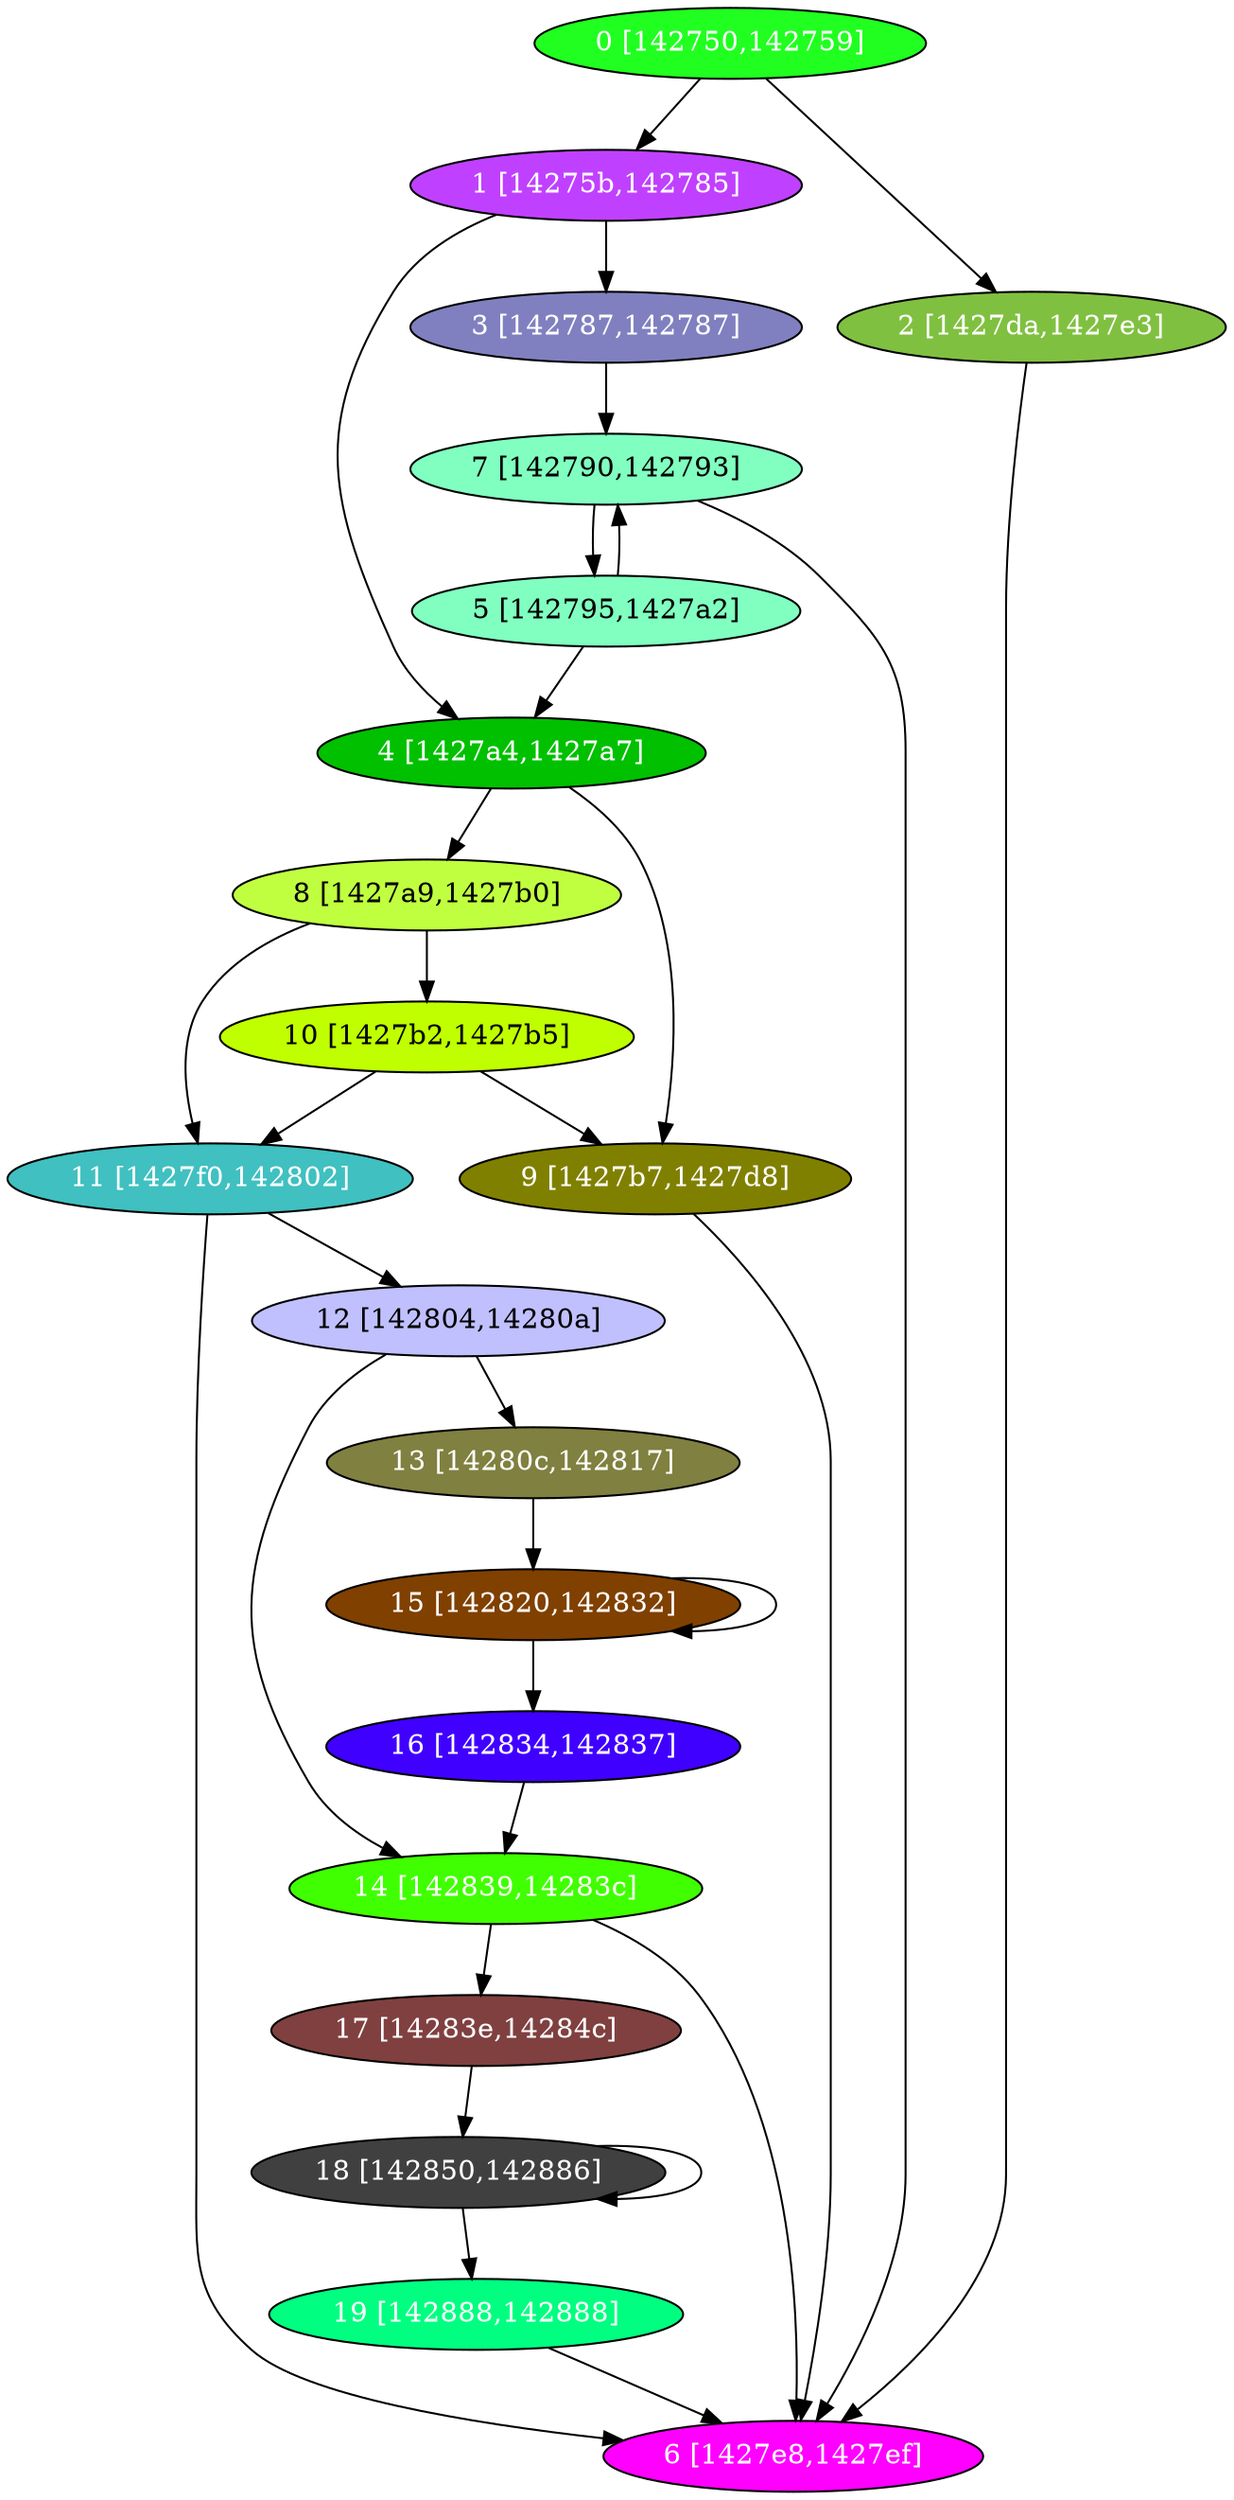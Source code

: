 diGraph libnss3{
	libnss3_0  [style=filled fillcolor="#20FF20" fontcolor="#ffffff" shape=oval label="0 [142750,142759]"]
	libnss3_1  [style=filled fillcolor="#C040FF" fontcolor="#ffffff" shape=oval label="1 [14275b,142785]"]
	libnss3_2  [style=filled fillcolor="#80C040" fontcolor="#ffffff" shape=oval label="2 [1427da,1427e3]"]
	libnss3_3  [style=filled fillcolor="#8080C0" fontcolor="#ffffff" shape=oval label="3 [142787,142787]"]
	libnss3_4  [style=filled fillcolor="#00C000" fontcolor="#ffffff" shape=oval label="4 [1427a4,1427a7]"]
	libnss3_5  [style=filled fillcolor="#80FFC0" fontcolor="#000000" shape=oval label="5 [142795,1427a2]"]
	libnss3_6  [style=filled fillcolor="#FF00FF" fontcolor="#ffffff" shape=oval label="6 [1427e8,1427ef]"]
	libnss3_7  [style=filled fillcolor="#80FFC0" fontcolor="#000000" shape=oval label="7 [142790,142793]"]
	libnss3_8  [style=filled fillcolor="#C0FF40" fontcolor="#000000" shape=oval label="8 [1427a9,1427b0]"]
	libnss3_9  [style=filled fillcolor="#808000" fontcolor="#ffffff" shape=oval label="9 [1427b7,1427d8]"]
	libnss3_a  [style=filled fillcolor="#C0FF00" fontcolor="#000000" shape=oval label="10 [1427b2,1427b5]"]
	libnss3_b  [style=filled fillcolor="#40C0C0" fontcolor="#ffffff" shape=oval label="11 [1427f0,142802]"]
	libnss3_c  [style=filled fillcolor="#C0C0FF" fontcolor="#000000" shape=oval label="12 [142804,14280a]"]
	libnss3_d  [style=filled fillcolor="#808040" fontcolor="#ffffff" shape=oval label="13 [14280c,142817]"]
	libnss3_e  [style=filled fillcolor="#40FF00" fontcolor="#ffffff" shape=oval label="14 [142839,14283c]"]
	libnss3_f  [style=filled fillcolor="#804000" fontcolor="#ffffff" shape=oval label="15 [142820,142832]"]
	libnss3_10  [style=filled fillcolor="#4000FF" fontcolor="#ffffff" shape=oval label="16 [142834,142837]"]
	libnss3_11  [style=filled fillcolor="#804040" fontcolor="#ffffff" shape=oval label="17 [14283e,14284c]"]
	libnss3_12  [style=filled fillcolor="#404040" fontcolor="#ffffff" shape=oval label="18 [142850,142886]"]
	libnss3_13  [style=filled fillcolor="#00FF80" fontcolor="#ffffff" shape=oval label="19 [142888,142888]"]

	libnss3_0 -> libnss3_1
	libnss3_0 -> libnss3_2
	libnss3_1 -> libnss3_3
	libnss3_1 -> libnss3_4
	libnss3_2 -> libnss3_6
	libnss3_3 -> libnss3_7
	libnss3_4 -> libnss3_8
	libnss3_4 -> libnss3_9
	libnss3_5 -> libnss3_4
	libnss3_5 -> libnss3_7
	libnss3_7 -> libnss3_5
	libnss3_7 -> libnss3_6
	libnss3_8 -> libnss3_a
	libnss3_8 -> libnss3_b
	libnss3_9 -> libnss3_6
	libnss3_a -> libnss3_9
	libnss3_a -> libnss3_b
	libnss3_b -> libnss3_6
	libnss3_b -> libnss3_c
	libnss3_c -> libnss3_d
	libnss3_c -> libnss3_e
	libnss3_d -> libnss3_f
	libnss3_e -> libnss3_6
	libnss3_e -> libnss3_11
	libnss3_f -> libnss3_f
	libnss3_f -> libnss3_10
	libnss3_10 -> libnss3_e
	libnss3_11 -> libnss3_12
	libnss3_12 -> libnss3_12
	libnss3_12 -> libnss3_13
	libnss3_13 -> libnss3_6
}